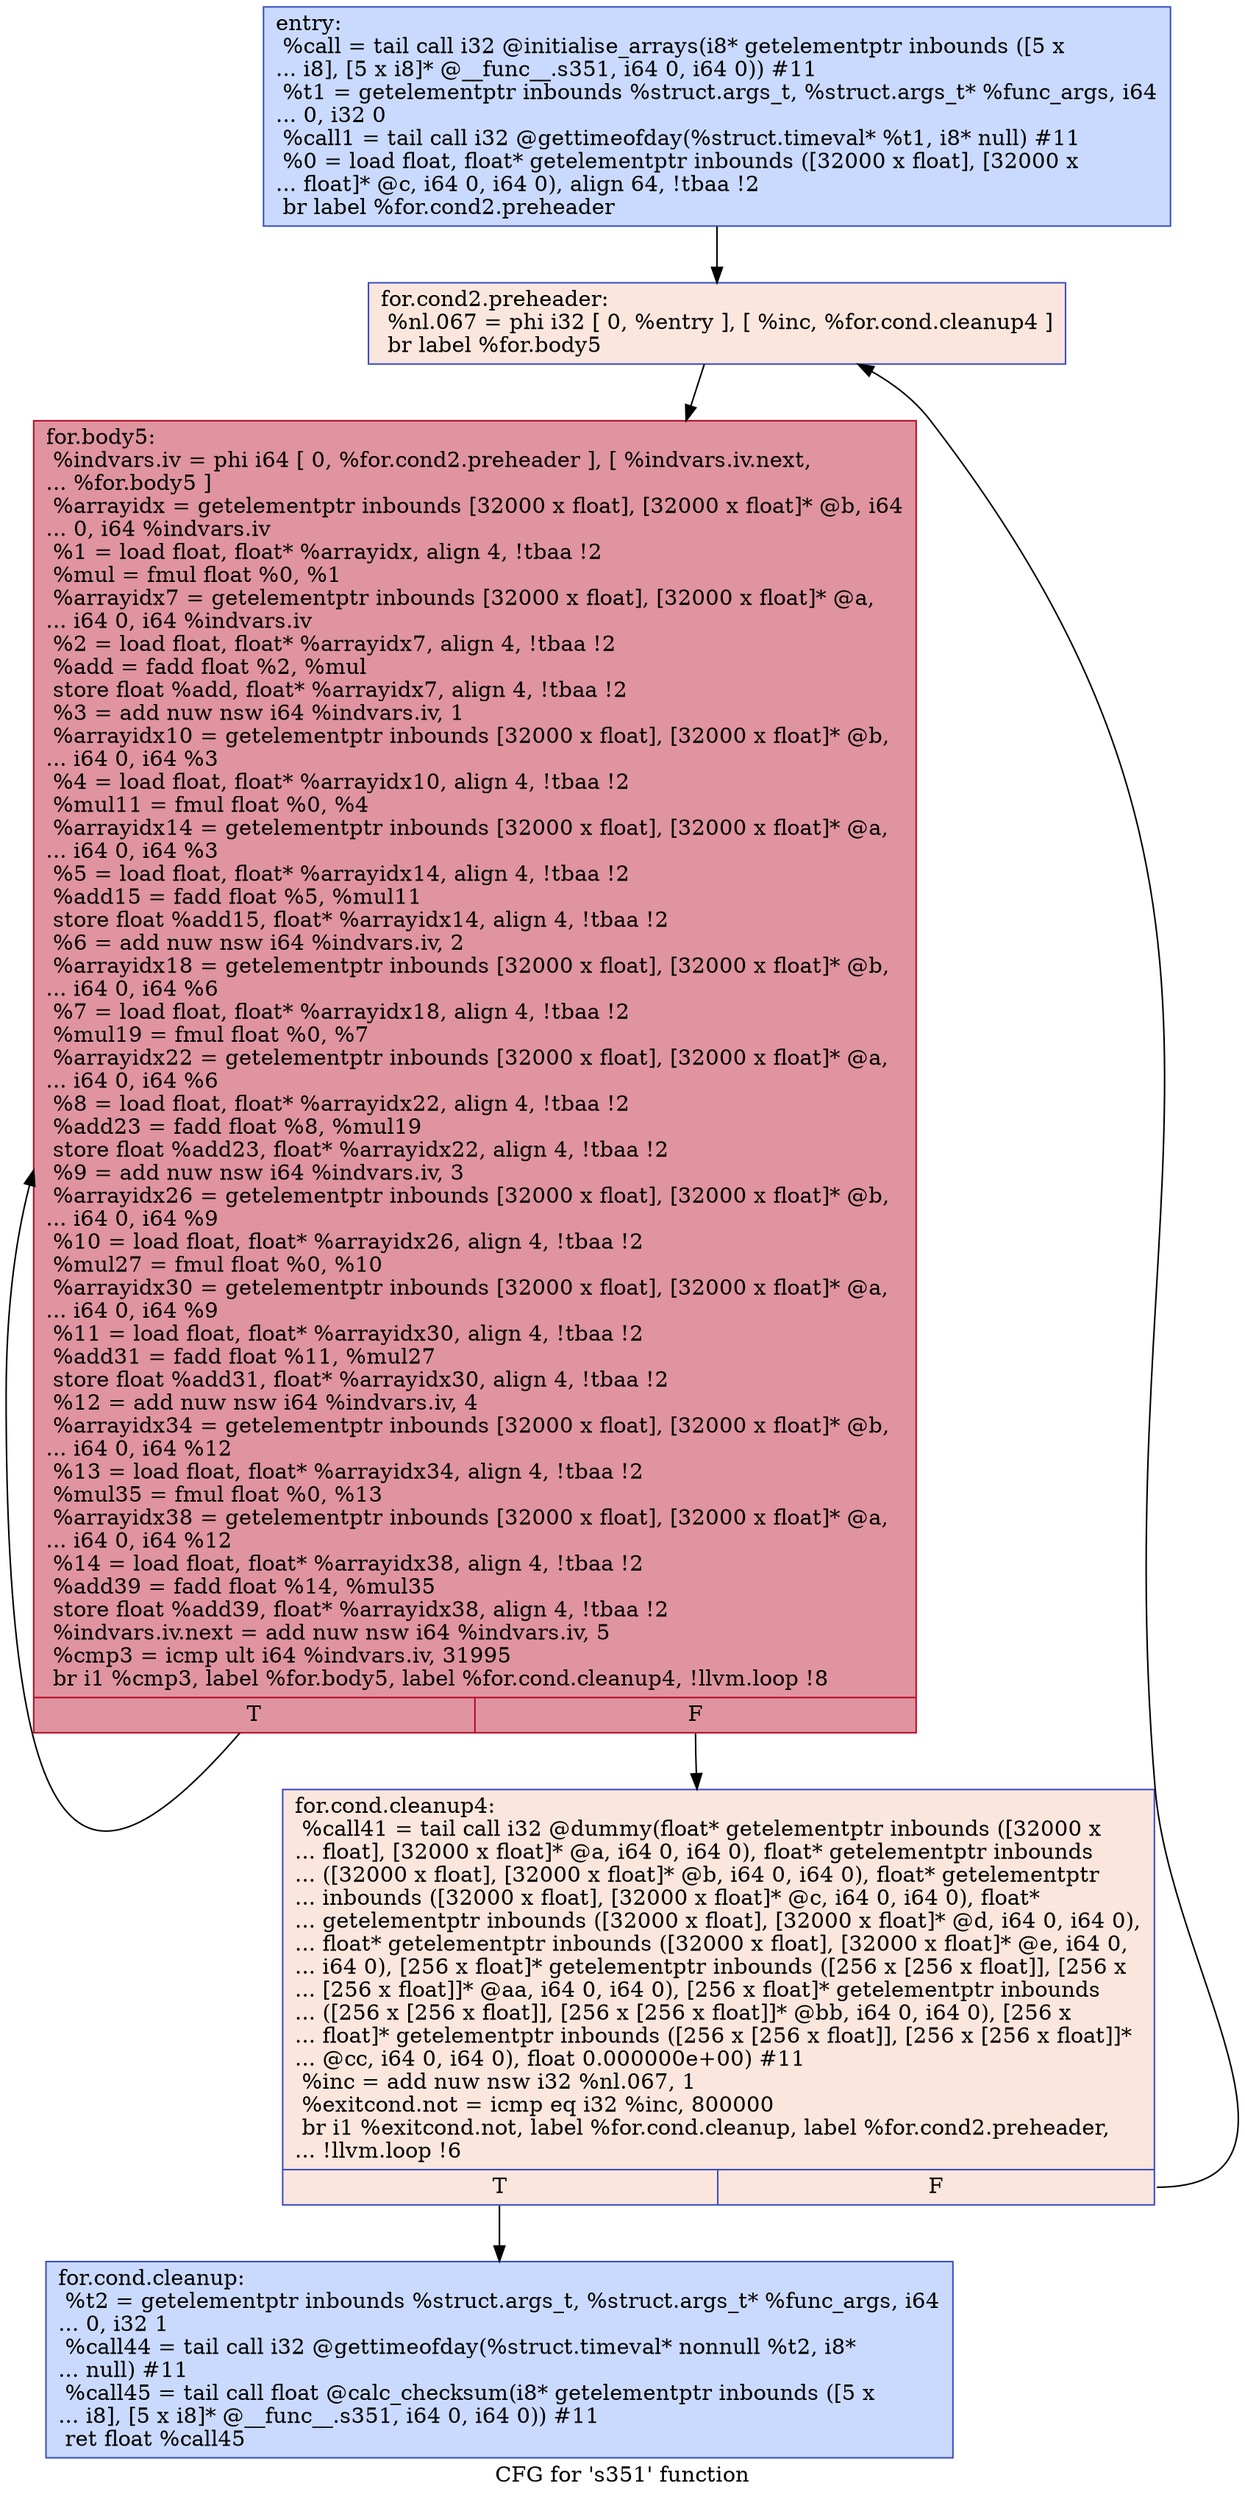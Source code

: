 digraph "CFG for 's351' function" {
	label="CFG for 's351' function";

	Node0x564c93c1ebb0 [shape=record,color="#3d50c3ff", style=filled, fillcolor="#88abfd70",label="{entry:\l  %call = tail call i32 @initialise_arrays(i8* getelementptr inbounds ([5 x\l... i8], [5 x i8]* @__func__.s351, i64 0, i64 0)) #11\l  %t1 = getelementptr inbounds %struct.args_t, %struct.args_t* %func_args, i64\l... 0, i32 0\l  %call1 = tail call i32 @gettimeofday(%struct.timeval* %t1, i8* null) #11\l  %0 = load float, float* getelementptr inbounds ([32000 x float], [32000 x\l... float]* @c, i64 0, i64 0), align 64, !tbaa !2\l  br label %for.cond2.preheader\l}"];
	Node0x564c93c1ebb0 -> Node0x564c93c1f0c0;
	Node0x564c93c1f0c0 [shape=record,color="#3d50c3ff", style=filled, fillcolor="#f3c7b170",label="{for.cond2.preheader:                              \l  %nl.067 = phi i32 [ 0, %entry ], [ %inc, %for.cond.cleanup4 ]\l  br label %for.body5\l}"];
	Node0x564c93c1f0c0 -> Node0x564c93c1f310;
	Node0x564c93c1f430 [shape=record,color="#3d50c3ff", style=filled, fillcolor="#88abfd70",label="{for.cond.cleanup:                                 \l  %t2 = getelementptr inbounds %struct.args_t, %struct.args_t* %func_args, i64\l... 0, i32 1\l  %call44 = tail call i32 @gettimeofday(%struct.timeval* nonnull %t2, i8*\l... null) #11\l  %call45 = tail call float @calc_checksum(i8* getelementptr inbounds ([5 x\l... i8], [5 x i8]* @__func__.s351, i64 0, i64 0)) #11\l  ret float %call45\l}"];
	Node0x564c93c1f200 [shape=record,color="#3d50c3ff", style=filled, fillcolor="#f3c7b170",label="{for.cond.cleanup4:                                \l  %call41 = tail call i32 @dummy(float* getelementptr inbounds ([32000 x\l... float], [32000 x float]* @a, i64 0, i64 0), float* getelementptr inbounds\l... ([32000 x float], [32000 x float]* @b, i64 0, i64 0), float* getelementptr\l... inbounds ([32000 x float], [32000 x float]* @c, i64 0, i64 0), float*\l... getelementptr inbounds ([32000 x float], [32000 x float]* @d, i64 0, i64 0),\l... float* getelementptr inbounds ([32000 x float], [32000 x float]* @e, i64 0,\l... i64 0), [256 x float]* getelementptr inbounds ([256 x [256 x float]], [256 x\l... [256 x float]]* @aa, i64 0, i64 0), [256 x float]* getelementptr inbounds\l... ([256 x [256 x float]], [256 x [256 x float]]* @bb, i64 0, i64 0), [256 x\l... float]* getelementptr inbounds ([256 x [256 x float]], [256 x [256 x float]]*\l... @cc, i64 0, i64 0), float 0.000000e+00) #11\l  %inc = add nuw nsw i32 %nl.067, 1\l  %exitcond.not = icmp eq i32 %inc, 800000\l  br i1 %exitcond.not, label %for.cond.cleanup, label %for.cond2.preheader,\l... !llvm.loop !6\l|{<s0>T|<s1>F}}"];
	Node0x564c93c1f200:s0 -> Node0x564c93c1f430;
	Node0x564c93c1f200:s1 -> Node0x564c93c1f0c0;
	Node0x564c93c1f310 [shape=record,color="#b70d28ff", style=filled, fillcolor="#b70d2870",label="{for.body5:                                        \l  %indvars.iv = phi i64 [ 0, %for.cond2.preheader ], [ %indvars.iv.next,\l... %for.body5 ]\l  %arrayidx = getelementptr inbounds [32000 x float], [32000 x float]* @b, i64\l... 0, i64 %indvars.iv\l  %1 = load float, float* %arrayidx, align 4, !tbaa !2\l  %mul = fmul float %0, %1\l  %arrayidx7 = getelementptr inbounds [32000 x float], [32000 x float]* @a,\l... i64 0, i64 %indvars.iv\l  %2 = load float, float* %arrayidx7, align 4, !tbaa !2\l  %add = fadd float %2, %mul\l  store float %add, float* %arrayidx7, align 4, !tbaa !2\l  %3 = add nuw nsw i64 %indvars.iv, 1\l  %arrayidx10 = getelementptr inbounds [32000 x float], [32000 x float]* @b,\l... i64 0, i64 %3\l  %4 = load float, float* %arrayidx10, align 4, !tbaa !2\l  %mul11 = fmul float %0, %4\l  %arrayidx14 = getelementptr inbounds [32000 x float], [32000 x float]* @a,\l... i64 0, i64 %3\l  %5 = load float, float* %arrayidx14, align 4, !tbaa !2\l  %add15 = fadd float %5, %mul11\l  store float %add15, float* %arrayidx14, align 4, !tbaa !2\l  %6 = add nuw nsw i64 %indvars.iv, 2\l  %arrayidx18 = getelementptr inbounds [32000 x float], [32000 x float]* @b,\l... i64 0, i64 %6\l  %7 = load float, float* %arrayidx18, align 4, !tbaa !2\l  %mul19 = fmul float %0, %7\l  %arrayidx22 = getelementptr inbounds [32000 x float], [32000 x float]* @a,\l... i64 0, i64 %6\l  %8 = load float, float* %arrayidx22, align 4, !tbaa !2\l  %add23 = fadd float %8, %mul19\l  store float %add23, float* %arrayidx22, align 4, !tbaa !2\l  %9 = add nuw nsw i64 %indvars.iv, 3\l  %arrayidx26 = getelementptr inbounds [32000 x float], [32000 x float]* @b,\l... i64 0, i64 %9\l  %10 = load float, float* %arrayidx26, align 4, !tbaa !2\l  %mul27 = fmul float %0, %10\l  %arrayidx30 = getelementptr inbounds [32000 x float], [32000 x float]* @a,\l... i64 0, i64 %9\l  %11 = load float, float* %arrayidx30, align 4, !tbaa !2\l  %add31 = fadd float %11, %mul27\l  store float %add31, float* %arrayidx30, align 4, !tbaa !2\l  %12 = add nuw nsw i64 %indvars.iv, 4\l  %arrayidx34 = getelementptr inbounds [32000 x float], [32000 x float]* @b,\l... i64 0, i64 %12\l  %13 = load float, float* %arrayidx34, align 4, !tbaa !2\l  %mul35 = fmul float %0, %13\l  %arrayidx38 = getelementptr inbounds [32000 x float], [32000 x float]* @a,\l... i64 0, i64 %12\l  %14 = load float, float* %arrayidx38, align 4, !tbaa !2\l  %add39 = fadd float %14, %mul35\l  store float %add39, float* %arrayidx38, align 4, !tbaa !2\l  %indvars.iv.next = add nuw nsw i64 %indvars.iv, 5\l  %cmp3 = icmp ult i64 %indvars.iv, 31995\l  br i1 %cmp3, label %for.body5, label %for.cond.cleanup4, !llvm.loop !8\l|{<s0>T|<s1>F}}"];
	Node0x564c93c1f310:s0 -> Node0x564c93c1f310;
	Node0x564c93c1f310:s1 -> Node0x564c93c1f200;
}
